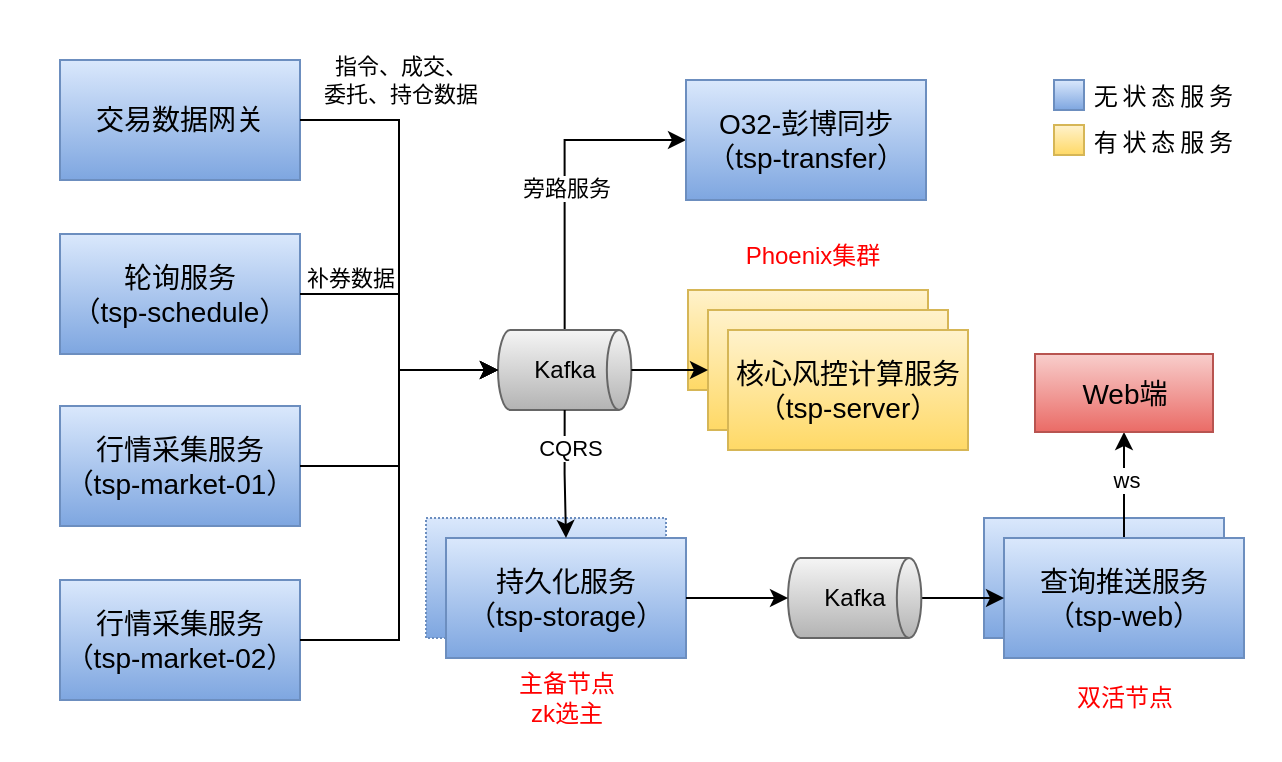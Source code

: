 <mxfile version="24.5.5" type="github">
  <diagram name="第 1 页" id="3S-PlJNpBKQQZbo95HMc">
    <mxGraphModel dx="820" dy="556" grid="1" gridSize="10" guides="1" tooltips="1" connect="1" arrows="1" fold="1" page="1" pageScale="1" pageWidth="827" pageHeight="1169" math="0" shadow="0">
      <root>
        <mxCell id="0" />
        <mxCell id="1" parent="0" />
        <mxCell id="gaZdIeyA_tQ1bdTkhmAD-56" value="" style="rounded=0;whiteSpace=wrap;html=1;strokeColor=none;" vertex="1" parent="1">
          <mxGeometry x="80" y="70" width="640" height="380" as="geometry" />
        </mxCell>
        <mxCell id="gaZdIeyA_tQ1bdTkhmAD-1" value="交易数据网关" style="rounded=0;whiteSpace=wrap;html=1;fontSize=14;fillColor=#dae8fc;gradientColor=#7ea6e0;strokeColor=#6c8ebf;" vertex="1" parent="1">
          <mxGeometry x="110" y="100" width="120" height="60" as="geometry" />
        </mxCell>
        <mxCell id="gaZdIeyA_tQ1bdTkhmAD-2" value="轮询服务&lt;div&gt;（tsp-schedule）&lt;/div&gt;" style="rounded=0;whiteSpace=wrap;html=1;fontSize=14;fillColor=#dae8fc;gradientColor=#7ea6e0;strokeColor=#6c8ebf;" vertex="1" parent="1">
          <mxGeometry x="110" y="187" width="120" height="60" as="geometry" />
        </mxCell>
        <mxCell id="gaZdIeyA_tQ1bdTkhmAD-3" value="行情采集服务&lt;br&gt;&lt;div&gt;（tsp-market-01）&lt;/div&gt;" style="rounded=0;whiteSpace=wrap;html=1;fontSize=14;fillColor=#dae8fc;gradientColor=#7ea6e0;strokeColor=#6c8ebf;" vertex="1" parent="1">
          <mxGeometry x="110" y="273" width="120" height="60" as="geometry" />
        </mxCell>
        <mxCell id="gaZdIeyA_tQ1bdTkhmAD-4" value="行情采集服务&lt;br&gt;&lt;div&gt;（tsp-market-02）&lt;/div&gt;" style="rounded=0;whiteSpace=wrap;html=1;fontSize=14;fillColor=#dae8fc;gradientColor=#7ea6e0;strokeColor=#6c8ebf;" vertex="1" parent="1">
          <mxGeometry x="110" y="360" width="120" height="60" as="geometry" />
        </mxCell>
        <mxCell id="gaZdIeyA_tQ1bdTkhmAD-30" style="edgeStyle=orthogonalEdgeStyle;rounded=0;orthogonalLoop=1;jettySize=auto;html=1;exitX=0.5;exitY=0;exitDx=0;exitDy=0;exitPerimeter=0;entryX=0;entryY=0.5;entryDx=0;entryDy=0;" edge="1" parent="1" source="gaZdIeyA_tQ1bdTkhmAD-6" target="gaZdIeyA_tQ1bdTkhmAD-19">
          <mxGeometry relative="1" as="geometry" />
        </mxCell>
        <mxCell id="gaZdIeyA_tQ1bdTkhmAD-31" value="旁路服务" style="edgeLabel;html=1;align=center;verticalAlign=middle;resizable=0;points=[];" vertex="1" connectable="0" parent="gaZdIeyA_tQ1bdTkhmAD-30">
          <mxGeometry x="-0.067" y="-6" relative="1" as="geometry">
            <mxPoint x="-6" y="1" as="offset" />
          </mxGeometry>
        </mxCell>
        <mxCell id="gaZdIeyA_tQ1bdTkhmAD-6" value="Kafka" style="strokeWidth=1;html=1;shape=mxgraph.flowchart.direct_data;whiteSpace=wrap;fillColor=#f5f5f5;gradientColor=#b3b3b3;strokeColor=#666666;" vertex="1" parent="1">
          <mxGeometry x="329" y="235" width="66.67" height="40" as="geometry" />
        </mxCell>
        <mxCell id="gaZdIeyA_tQ1bdTkhmAD-7" style="edgeStyle=orthogonalEdgeStyle;rounded=0;orthogonalLoop=1;jettySize=auto;html=1;exitX=1;exitY=0.5;exitDx=0;exitDy=0;entryX=0;entryY=0.5;entryDx=0;entryDy=0;entryPerimeter=0;" edge="1" parent="1" source="gaZdIeyA_tQ1bdTkhmAD-1" target="gaZdIeyA_tQ1bdTkhmAD-6">
          <mxGeometry relative="1" as="geometry" />
        </mxCell>
        <mxCell id="gaZdIeyA_tQ1bdTkhmAD-10" value="指令、成交、&lt;div&gt;委托、持仓数据&lt;/div&gt;" style="edgeLabel;html=1;align=center;verticalAlign=middle;resizable=0;points=[];labelBackgroundColor=none;" vertex="1" connectable="0" parent="gaZdIeyA_tQ1bdTkhmAD-7">
          <mxGeometry x="-0.569" y="2" relative="1" as="geometry">
            <mxPoint x="1" y="-18" as="offset" />
          </mxGeometry>
        </mxCell>
        <mxCell id="gaZdIeyA_tQ1bdTkhmAD-8" style="edgeStyle=orthogonalEdgeStyle;rounded=0;orthogonalLoop=1;jettySize=auto;html=1;exitX=1;exitY=0.5;exitDx=0;exitDy=0;entryX=0;entryY=0.5;entryDx=0;entryDy=0;entryPerimeter=0;" edge="1" parent="1" source="gaZdIeyA_tQ1bdTkhmAD-2" target="gaZdIeyA_tQ1bdTkhmAD-6">
          <mxGeometry relative="1" as="geometry" />
        </mxCell>
        <mxCell id="gaZdIeyA_tQ1bdTkhmAD-9" value="补券数据" style="edgeLabel;html=1;align=center;verticalAlign=middle;resizable=0;points=[];labelBackgroundColor=none;" vertex="1" connectable="0" parent="gaZdIeyA_tQ1bdTkhmAD-8">
          <mxGeometry x="-0.353" y="-2" relative="1" as="geometry">
            <mxPoint x="-20" y="-10" as="offset" />
          </mxGeometry>
        </mxCell>
        <mxCell id="gaZdIeyA_tQ1bdTkhmAD-12" style="edgeStyle=orthogonalEdgeStyle;rounded=0;orthogonalLoop=1;jettySize=auto;html=1;exitX=1;exitY=0.5;exitDx=0;exitDy=0;entryX=0;entryY=0.5;entryDx=0;entryDy=0;entryPerimeter=0;" edge="1" parent="1" source="gaZdIeyA_tQ1bdTkhmAD-3" target="gaZdIeyA_tQ1bdTkhmAD-6">
          <mxGeometry relative="1" as="geometry">
            <mxPoint x="390" y="420" as="targetPoint" />
          </mxGeometry>
        </mxCell>
        <mxCell id="gaZdIeyA_tQ1bdTkhmAD-14" style="edgeStyle=orthogonalEdgeStyle;rounded=0;orthogonalLoop=1;jettySize=auto;html=1;exitX=1;exitY=0.5;exitDx=0;exitDy=0;entryX=0;entryY=0.5;entryDx=0;entryDy=0;entryPerimeter=0;" edge="1" parent="1" source="gaZdIeyA_tQ1bdTkhmAD-4" target="gaZdIeyA_tQ1bdTkhmAD-6">
          <mxGeometry relative="1" as="geometry" />
        </mxCell>
        <mxCell id="gaZdIeyA_tQ1bdTkhmAD-18" value="" style="group" vertex="1" connectable="0" parent="1">
          <mxGeometry x="424" y="215" width="140" height="80" as="geometry" />
        </mxCell>
        <mxCell id="gaZdIeyA_tQ1bdTkhmAD-15" value="&lt;div&gt;核心风控服务（tsp-server）&lt;/div&gt;" style="rounded=0;whiteSpace=wrap;html=1;fontSize=14;fillColor=#fff2cc;gradientColor=#ffd966;strokeColor=#d6b656;" vertex="1" parent="gaZdIeyA_tQ1bdTkhmAD-18">
          <mxGeometry width="120" height="50" as="geometry" />
        </mxCell>
        <mxCell id="gaZdIeyA_tQ1bdTkhmAD-16" value="&lt;div&gt;核心风控服务（tsp-server）&lt;/div&gt;" style="rounded=0;whiteSpace=wrap;html=1;fontSize=14;fillColor=#fff2cc;gradientColor=#ffd966;strokeColor=#d6b656;" vertex="1" parent="gaZdIeyA_tQ1bdTkhmAD-18">
          <mxGeometry x="10" y="10" width="120" height="60" as="geometry" />
        </mxCell>
        <mxCell id="gaZdIeyA_tQ1bdTkhmAD-17" value="&lt;div&gt;核心风控计算服务（tsp-server）&lt;/div&gt;" style="rounded=0;whiteSpace=wrap;html=1;fontSize=14;fillColor=#fff2cc;gradientColor=#ffd966;strokeColor=#d6b656;" vertex="1" parent="gaZdIeyA_tQ1bdTkhmAD-18">
          <mxGeometry x="20" y="20" width="120" height="60" as="geometry" />
        </mxCell>
        <mxCell id="gaZdIeyA_tQ1bdTkhmAD-19" value="O32-彭博同步&lt;div&gt;（tsp-transfer）&lt;/div&gt;" style="rounded=0;whiteSpace=wrap;html=1;fontSize=14;fillColor=#dae8fc;gradientColor=#7ea6e0;strokeColor=#6c8ebf;" vertex="1" parent="1">
          <mxGeometry x="423.0" y="110" width="120" height="60" as="geometry" />
        </mxCell>
        <mxCell id="gaZdIeyA_tQ1bdTkhmAD-32" style="edgeStyle=orthogonalEdgeStyle;rounded=0;orthogonalLoop=1;jettySize=auto;html=1;exitX=1;exitY=0.5;exitDx=0;exitDy=0;exitPerimeter=0;entryX=0;entryY=0.5;entryDx=0;entryDy=0;" edge="1" parent="1" source="gaZdIeyA_tQ1bdTkhmAD-6" target="gaZdIeyA_tQ1bdTkhmAD-16">
          <mxGeometry relative="1" as="geometry">
            <mxPoint x="415.67" y="255" as="sourcePoint" />
          </mxGeometry>
        </mxCell>
        <mxCell id="gaZdIeyA_tQ1bdTkhmAD-33" value="Phoenix集群" style="text;html=1;align=center;verticalAlign=middle;resizable=0;points=[];autosize=1;strokeColor=none;fillColor=none;fontColor=#FF0000;" vertex="1" parent="1">
          <mxGeometry x="441" y="183" width="90" height="30" as="geometry" />
        </mxCell>
        <mxCell id="gaZdIeyA_tQ1bdTkhmAD-24" value="查询推送服务&lt;br&gt;&lt;div&gt;（tsp-web）&lt;/div&gt;" style="rounded=0;whiteSpace=wrap;html=1;fontSize=14;fillColor=#dae8fc;gradientColor=#7ea6e0;strokeColor=#6c8ebf;" vertex="1" parent="1">
          <mxGeometry x="572" y="329" width="120" height="60" as="geometry" />
        </mxCell>
        <mxCell id="gaZdIeyA_tQ1bdTkhmAD-47" style="edgeStyle=orthogonalEdgeStyle;rounded=0;orthogonalLoop=1;jettySize=auto;html=1;exitX=0.5;exitY=0;exitDx=0;exitDy=0;entryX=0.5;entryY=1;entryDx=0;entryDy=0;" edge="1" parent="1" source="gaZdIeyA_tQ1bdTkhmAD-25" target="gaZdIeyA_tQ1bdTkhmAD-29">
          <mxGeometry relative="1" as="geometry" />
        </mxCell>
        <mxCell id="gaZdIeyA_tQ1bdTkhmAD-48" value="ws" style="edgeLabel;html=1;align=center;verticalAlign=middle;resizable=0;points=[];" vertex="1" connectable="0" parent="gaZdIeyA_tQ1bdTkhmAD-47">
          <mxGeometry x="-0.253" y="1" relative="1" as="geometry">
            <mxPoint x="2" y="-9" as="offset" />
          </mxGeometry>
        </mxCell>
        <mxCell id="gaZdIeyA_tQ1bdTkhmAD-25" value="查询推送服务&lt;br&gt;&lt;div&gt;（tsp-web）&lt;/div&gt;" style="rounded=0;whiteSpace=wrap;html=1;fontSize=14;fillColor=#dae8fc;gradientColor=#7ea6e0;strokeColor=#6c8ebf;" vertex="1" parent="1">
          <mxGeometry x="582" y="339" width="120" height="60" as="geometry" />
        </mxCell>
        <mxCell id="gaZdIeyA_tQ1bdTkhmAD-27" value="双活节点" style="text;html=1;align=center;verticalAlign=middle;resizable=0;points=[];autosize=1;strokeColor=none;fillColor=none;fontColor=#FF0000;" vertex="1" parent="1">
          <mxGeometry x="607" y="404" width="70" height="30" as="geometry" />
        </mxCell>
        <mxCell id="gaZdIeyA_tQ1bdTkhmAD-28" value="主备节点&lt;div&gt;zk选主&lt;/div&gt;" style="text;html=1;align=center;verticalAlign=middle;resizable=0;points=[];autosize=1;strokeColor=none;fillColor=none;fontColor=#FF0000;" vertex="1" parent="1">
          <mxGeometry x="328" y="399" width="70" height="40" as="geometry" />
        </mxCell>
        <mxCell id="gaZdIeyA_tQ1bdTkhmAD-29" value="Web端" style="rounded=0;whiteSpace=wrap;html=1;fontSize=14;fillColor=#f8cecc;gradientColor=#ea6b66;strokeColor=#b85450;" vertex="1" parent="1">
          <mxGeometry x="597.5" y="247" width="89" height="39" as="geometry" />
        </mxCell>
        <mxCell id="gaZdIeyA_tQ1bdTkhmAD-38" value="&lt;div&gt;核心风控服务（tsp-server）&lt;/div&gt;" style="rounded=0;whiteSpace=wrap;html=1;fontSize=14;dashed=1;dashPattern=1 1;fillColor=#dae8fc;gradientColor=#7ea6e0;strokeColor=#6c8ebf;" vertex="1" parent="1">
          <mxGeometry x="293" y="329" width="120" height="60" as="geometry" />
        </mxCell>
        <mxCell id="gaZdIeyA_tQ1bdTkhmAD-39" value="&lt;div&gt;持久化服务&lt;/div&gt;&lt;div&gt;（tsp-storage）&lt;/div&gt;" style="rounded=0;whiteSpace=wrap;html=1;fontSize=14;fillColor=#dae8fc;gradientColor=#7ea6e0;strokeColor=#6c8ebf;" vertex="1" parent="1">
          <mxGeometry x="303" y="339" width="120" height="60" as="geometry" />
        </mxCell>
        <mxCell id="gaZdIeyA_tQ1bdTkhmAD-46" style="edgeStyle=orthogonalEdgeStyle;rounded=0;orthogonalLoop=1;jettySize=auto;html=1;exitX=1;exitY=0.5;exitDx=0;exitDy=0;exitPerimeter=0;entryX=0;entryY=0.5;entryDx=0;entryDy=0;" edge="1" parent="1" source="gaZdIeyA_tQ1bdTkhmAD-42" target="gaZdIeyA_tQ1bdTkhmAD-25">
          <mxGeometry relative="1" as="geometry" />
        </mxCell>
        <mxCell id="gaZdIeyA_tQ1bdTkhmAD-42" value="Kafka" style="strokeWidth=1;html=1;shape=mxgraph.flowchart.direct_data;whiteSpace=wrap;fillColor=#f5f5f5;gradientColor=#b3b3b3;strokeColor=#666666;" vertex="1" parent="1">
          <mxGeometry x="474" y="349" width="66.67" height="40" as="geometry" />
        </mxCell>
        <mxCell id="gaZdIeyA_tQ1bdTkhmAD-45" style="edgeStyle=orthogonalEdgeStyle;rounded=0;orthogonalLoop=1;jettySize=auto;html=1;exitX=1;exitY=0.5;exitDx=0;exitDy=0;" edge="1" parent="1" source="gaZdIeyA_tQ1bdTkhmAD-39" target="gaZdIeyA_tQ1bdTkhmAD-42">
          <mxGeometry relative="1" as="geometry" />
        </mxCell>
        <mxCell id="gaZdIeyA_tQ1bdTkhmAD-49" style="edgeStyle=orthogonalEdgeStyle;rounded=0;orthogonalLoop=1;jettySize=auto;html=1;exitX=0.5;exitY=1;exitDx=0;exitDy=0;exitPerimeter=0;entryX=0.5;entryY=0;entryDx=0;entryDy=0;" edge="1" parent="1" source="gaZdIeyA_tQ1bdTkhmAD-6" target="gaZdIeyA_tQ1bdTkhmAD-39">
          <mxGeometry relative="1" as="geometry" />
        </mxCell>
        <mxCell id="gaZdIeyA_tQ1bdTkhmAD-50" value="CQRS" style="edgeLabel;html=1;align=center;verticalAlign=middle;resizable=0;points=[];" vertex="1" connectable="0" parent="gaZdIeyA_tQ1bdTkhmAD-49">
          <mxGeometry x="-0.405" y="2" relative="1" as="geometry">
            <mxPoint as="offset" />
          </mxGeometry>
        </mxCell>
        <mxCell id="gaZdIeyA_tQ1bdTkhmAD-51" value="无 状态服务" style="whiteSpace=wrap;html=1;aspect=fixed;fillColor=#dae8fc;gradientColor=#7ea6e0;strokeColor=#6c8ebf;labelPosition=right;verticalLabelPosition=middle;align=left;verticalAlign=middle;textDirection=vertical-lr;" vertex="1" parent="1">
          <mxGeometry x="607" y="110" width="15" height="15" as="geometry" />
        </mxCell>
        <mxCell id="gaZdIeyA_tQ1bdTkhmAD-54" value="有 状态服务" style="whiteSpace=wrap;html=1;aspect=fixed;fillColor=#fff2cc;gradientColor=#ffd966;strokeColor=#d6b656;labelPosition=right;verticalLabelPosition=middle;align=left;verticalAlign=middle;textDirection=vertical-lr;" vertex="1" parent="1">
          <mxGeometry x="607" y="132.5" width="15" height="15" as="geometry" />
        </mxCell>
      </root>
    </mxGraphModel>
  </diagram>
</mxfile>
